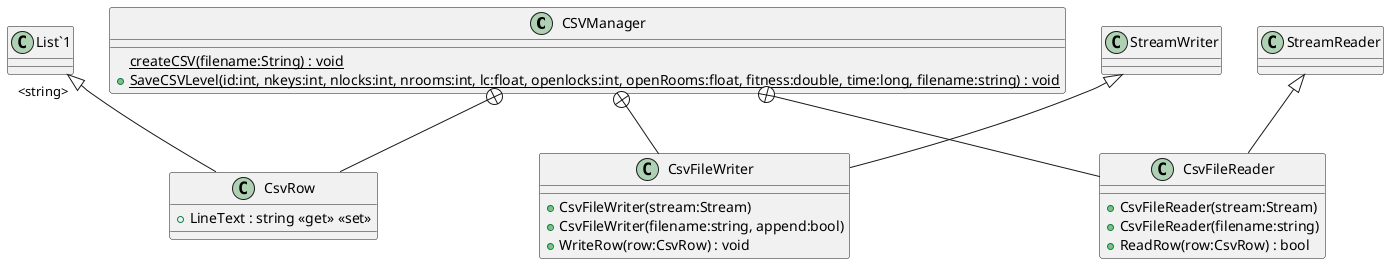 @startuml
class CSVManager {
    {static} createCSV(filename:String) : void
    + {static} SaveCSVLevel(id:int, nkeys:int, nlocks:int, nrooms:int, lc:float, openlocks:int, openRooms:float, fitness:double, time:long, filename:string) : void
}
class CsvRow {
    + LineText : string <<get>> <<set>>
}
class CsvFileWriter {
    + CsvFileWriter(stream:Stream)
    + CsvFileWriter(filename:string, append:bool)
    + WriteRow(row:CsvRow) : void
}
class CsvFileReader {
    + CsvFileReader(stream:Stream)
    + CsvFileReader(filename:string)
    + ReadRow(row:CsvRow) : bool
}
CSVManager +-- CsvRow
"List`1" "<string>" <|-- CsvRow
CSVManager +-- CsvFileWriter
StreamWriter <|-- CsvFileWriter
CSVManager +-- CsvFileReader
StreamReader <|-- CsvFileReader
@enduml
